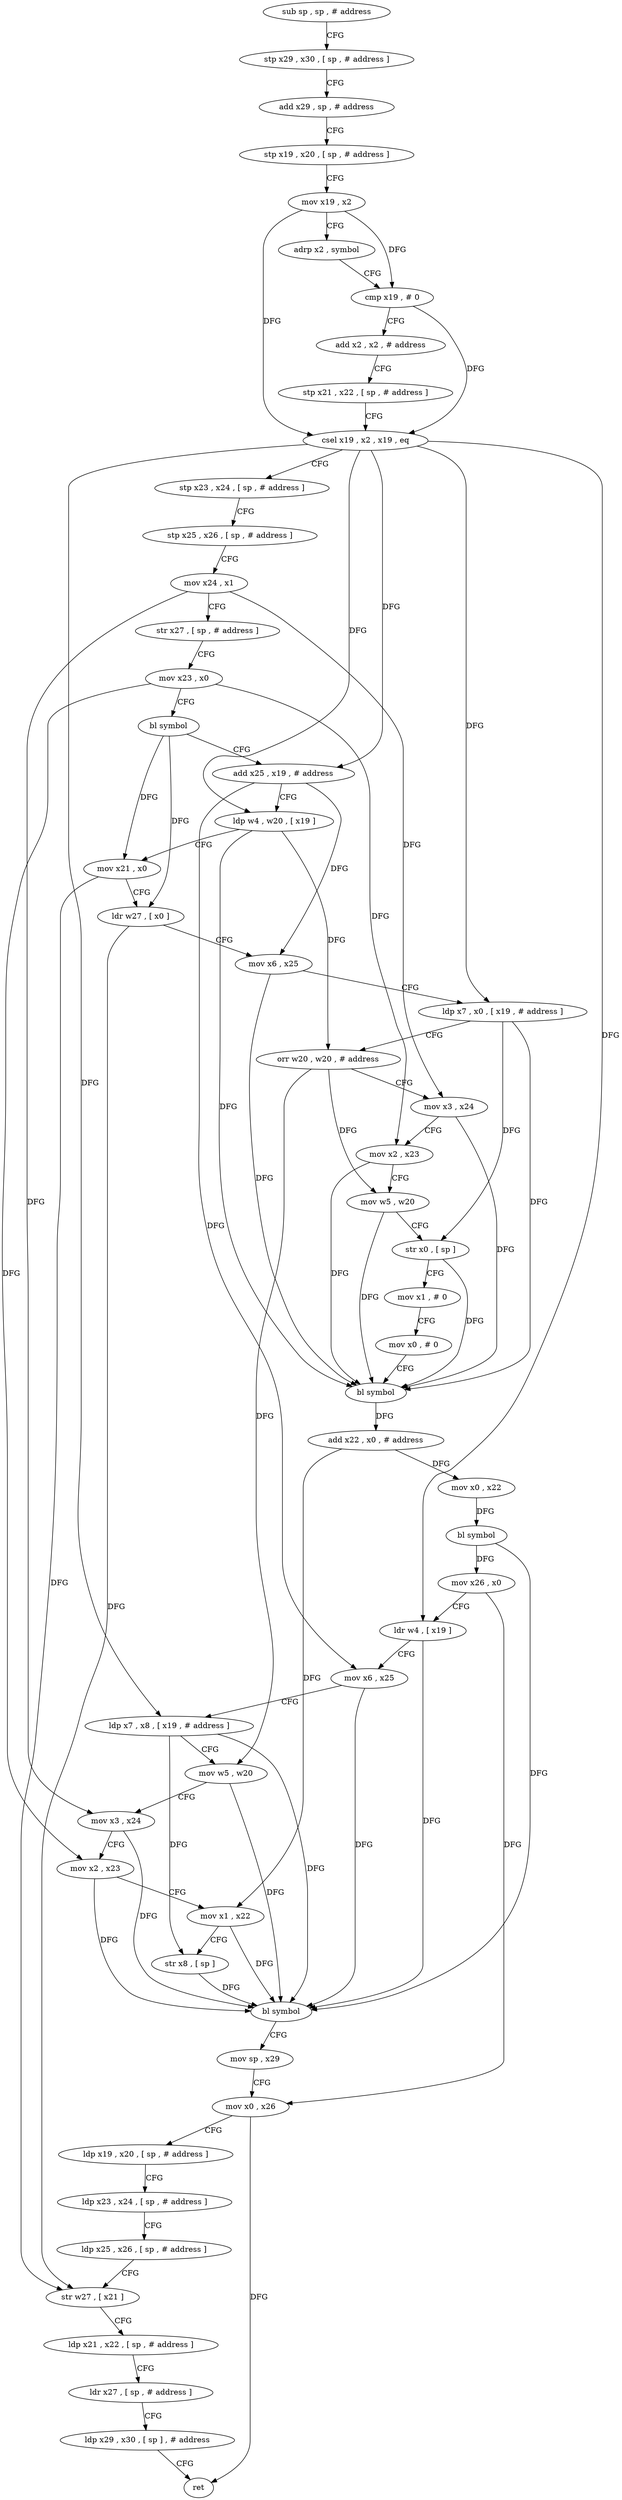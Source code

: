 digraph "func" {
"4214120" [label = "sub sp , sp , # address" ]
"4214124" [label = "stp x29 , x30 , [ sp , # address ]" ]
"4214128" [label = "add x29 , sp , # address" ]
"4214132" [label = "stp x19 , x20 , [ sp , # address ]" ]
"4214136" [label = "mov x19 , x2" ]
"4214140" [label = "adrp x2 , symbol" ]
"4214144" [label = "cmp x19 , # 0" ]
"4214148" [label = "add x2 , x2 , # address" ]
"4214152" [label = "stp x21 , x22 , [ sp , # address ]" ]
"4214156" [label = "csel x19 , x2 , x19 , eq" ]
"4214160" [label = "stp x23 , x24 , [ sp , # address ]" ]
"4214164" [label = "stp x25 , x26 , [ sp , # address ]" ]
"4214168" [label = "mov x24 , x1" ]
"4214172" [label = "str x27 , [ sp , # address ]" ]
"4214176" [label = "mov x23 , x0" ]
"4214180" [label = "bl symbol" ]
"4214184" [label = "add x25 , x19 , # address" ]
"4214188" [label = "ldp w4 , w20 , [ x19 ]" ]
"4214192" [label = "mov x21 , x0" ]
"4214196" [label = "ldr w27 , [ x0 ]" ]
"4214200" [label = "mov x6 , x25" ]
"4214204" [label = "ldp x7 , x0 , [ x19 , # address ]" ]
"4214208" [label = "orr w20 , w20 , # address" ]
"4214212" [label = "mov x3 , x24" ]
"4214216" [label = "mov x2 , x23" ]
"4214220" [label = "mov w5 , w20" ]
"4214224" [label = "str x0 , [ sp ]" ]
"4214228" [label = "mov x1 , # 0" ]
"4214232" [label = "mov x0 , # 0" ]
"4214236" [label = "bl symbol" ]
"4214240" [label = "add x22 , x0 , # address" ]
"4214244" [label = "mov x0 , x22" ]
"4214248" [label = "bl symbol" ]
"4214252" [label = "mov x26 , x0" ]
"4214256" [label = "ldr w4 , [ x19 ]" ]
"4214260" [label = "mov x6 , x25" ]
"4214264" [label = "ldp x7 , x8 , [ x19 , # address ]" ]
"4214268" [label = "mov w5 , w20" ]
"4214272" [label = "mov x3 , x24" ]
"4214276" [label = "mov x2 , x23" ]
"4214280" [label = "mov x1 , x22" ]
"4214284" [label = "str x8 , [ sp ]" ]
"4214288" [label = "bl symbol" ]
"4214292" [label = "mov sp , x29" ]
"4214296" [label = "mov x0 , x26" ]
"4214300" [label = "ldp x19 , x20 , [ sp , # address ]" ]
"4214304" [label = "ldp x23 , x24 , [ sp , # address ]" ]
"4214308" [label = "ldp x25 , x26 , [ sp , # address ]" ]
"4214312" [label = "str w27 , [ x21 ]" ]
"4214316" [label = "ldp x21 , x22 , [ sp , # address ]" ]
"4214320" [label = "ldr x27 , [ sp , # address ]" ]
"4214324" [label = "ldp x29 , x30 , [ sp ] , # address" ]
"4214328" [label = "ret" ]
"4214120" -> "4214124" [ label = "CFG" ]
"4214124" -> "4214128" [ label = "CFG" ]
"4214128" -> "4214132" [ label = "CFG" ]
"4214132" -> "4214136" [ label = "CFG" ]
"4214136" -> "4214140" [ label = "CFG" ]
"4214136" -> "4214144" [ label = "DFG" ]
"4214136" -> "4214156" [ label = "DFG" ]
"4214140" -> "4214144" [ label = "CFG" ]
"4214144" -> "4214148" [ label = "CFG" ]
"4214144" -> "4214156" [ label = "DFG" ]
"4214148" -> "4214152" [ label = "CFG" ]
"4214152" -> "4214156" [ label = "CFG" ]
"4214156" -> "4214160" [ label = "CFG" ]
"4214156" -> "4214184" [ label = "DFG" ]
"4214156" -> "4214188" [ label = "DFG" ]
"4214156" -> "4214204" [ label = "DFG" ]
"4214156" -> "4214256" [ label = "DFG" ]
"4214156" -> "4214264" [ label = "DFG" ]
"4214160" -> "4214164" [ label = "CFG" ]
"4214164" -> "4214168" [ label = "CFG" ]
"4214168" -> "4214172" [ label = "CFG" ]
"4214168" -> "4214212" [ label = "DFG" ]
"4214168" -> "4214272" [ label = "DFG" ]
"4214172" -> "4214176" [ label = "CFG" ]
"4214176" -> "4214180" [ label = "CFG" ]
"4214176" -> "4214216" [ label = "DFG" ]
"4214176" -> "4214276" [ label = "DFG" ]
"4214180" -> "4214184" [ label = "CFG" ]
"4214180" -> "4214192" [ label = "DFG" ]
"4214180" -> "4214196" [ label = "DFG" ]
"4214184" -> "4214188" [ label = "CFG" ]
"4214184" -> "4214200" [ label = "DFG" ]
"4214184" -> "4214260" [ label = "DFG" ]
"4214188" -> "4214192" [ label = "CFG" ]
"4214188" -> "4214236" [ label = "DFG" ]
"4214188" -> "4214208" [ label = "DFG" ]
"4214192" -> "4214196" [ label = "CFG" ]
"4214192" -> "4214312" [ label = "DFG" ]
"4214196" -> "4214200" [ label = "CFG" ]
"4214196" -> "4214312" [ label = "DFG" ]
"4214200" -> "4214204" [ label = "CFG" ]
"4214200" -> "4214236" [ label = "DFG" ]
"4214204" -> "4214208" [ label = "CFG" ]
"4214204" -> "4214236" [ label = "DFG" ]
"4214204" -> "4214224" [ label = "DFG" ]
"4214208" -> "4214212" [ label = "CFG" ]
"4214208" -> "4214220" [ label = "DFG" ]
"4214208" -> "4214268" [ label = "DFG" ]
"4214212" -> "4214216" [ label = "CFG" ]
"4214212" -> "4214236" [ label = "DFG" ]
"4214216" -> "4214220" [ label = "CFG" ]
"4214216" -> "4214236" [ label = "DFG" ]
"4214220" -> "4214224" [ label = "CFG" ]
"4214220" -> "4214236" [ label = "DFG" ]
"4214224" -> "4214228" [ label = "CFG" ]
"4214224" -> "4214236" [ label = "DFG" ]
"4214228" -> "4214232" [ label = "CFG" ]
"4214232" -> "4214236" [ label = "CFG" ]
"4214236" -> "4214240" [ label = "DFG" ]
"4214240" -> "4214244" [ label = "DFG" ]
"4214240" -> "4214280" [ label = "DFG" ]
"4214244" -> "4214248" [ label = "DFG" ]
"4214248" -> "4214252" [ label = "DFG" ]
"4214248" -> "4214288" [ label = "DFG" ]
"4214252" -> "4214256" [ label = "CFG" ]
"4214252" -> "4214296" [ label = "DFG" ]
"4214256" -> "4214260" [ label = "CFG" ]
"4214256" -> "4214288" [ label = "DFG" ]
"4214260" -> "4214264" [ label = "CFG" ]
"4214260" -> "4214288" [ label = "DFG" ]
"4214264" -> "4214268" [ label = "CFG" ]
"4214264" -> "4214288" [ label = "DFG" ]
"4214264" -> "4214284" [ label = "DFG" ]
"4214268" -> "4214272" [ label = "CFG" ]
"4214268" -> "4214288" [ label = "DFG" ]
"4214272" -> "4214276" [ label = "CFG" ]
"4214272" -> "4214288" [ label = "DFG" ]
"4214276" -> "4214280" [ label = "CFG" ]
"4214276" -> "4214288" [ label = "DFG" ]
"4214280" -> "4214284" [ label = "CFG" ]
"4214280" -> "4214288" [ label = "DFG" ]
"4214284" -> "4214288" [ label = "DFG" ]
"4214288" -> "4214292" [ label = "CFG" ]
"4214292" -> "4214296" [ label = "CFG" ]
"4214296" -> "4214300" [ label = "CFG" ]
"4214296" -> "4214328" [ label = "DFG" ]
"4214300" -> "4214304" [ label = "CFG" ]
"4214304" -> "4214308" [ label = "CFG" ]
"4214308" -> "4214312" [ label = "CFG" ]
"4214312" -> "4214316" [ label = "CFG" ]
"4214316" -> "4214320" [ label = "CFG" ]
"4214320" -> "4214324" [ label = "CFG" ]
"4214324" -> "4214328" [ label = "CFG" ]
}
